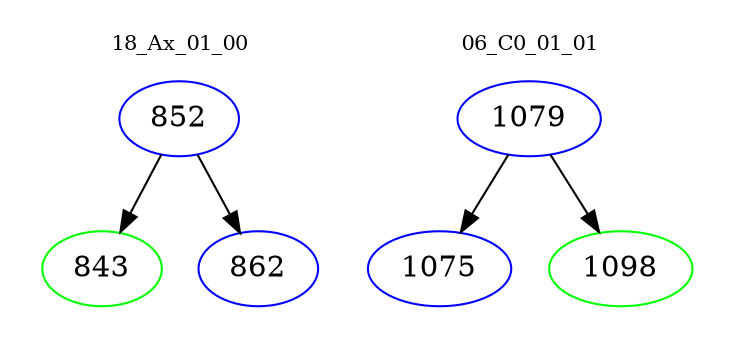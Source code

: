 digraph{
subgraph cluster_0 {
color = white
label = "18_Ax_01_00";
fontsize=10;
T0_852 [label="852", color="blue"]
T0_852 -> T0_843 [color="black"]
T0_843 [label="843", color="green"]
T0_852 -> T0_862 [color="black"]
T0_862 [label="862", color="blue"]
}
subgraph cluster_1 {
color = white
label = "06_C0_01_01";
fontsize=10;
T1_1079 [label="1079", color="blue"]
T1_1079 -> T1_1075 [color="black"]
T1_1075 [label="1075", color="blue"]
T1_1079 -> T1_1098 [color="black"]
T1_1098 [label="1098", color="green"]
}
}
